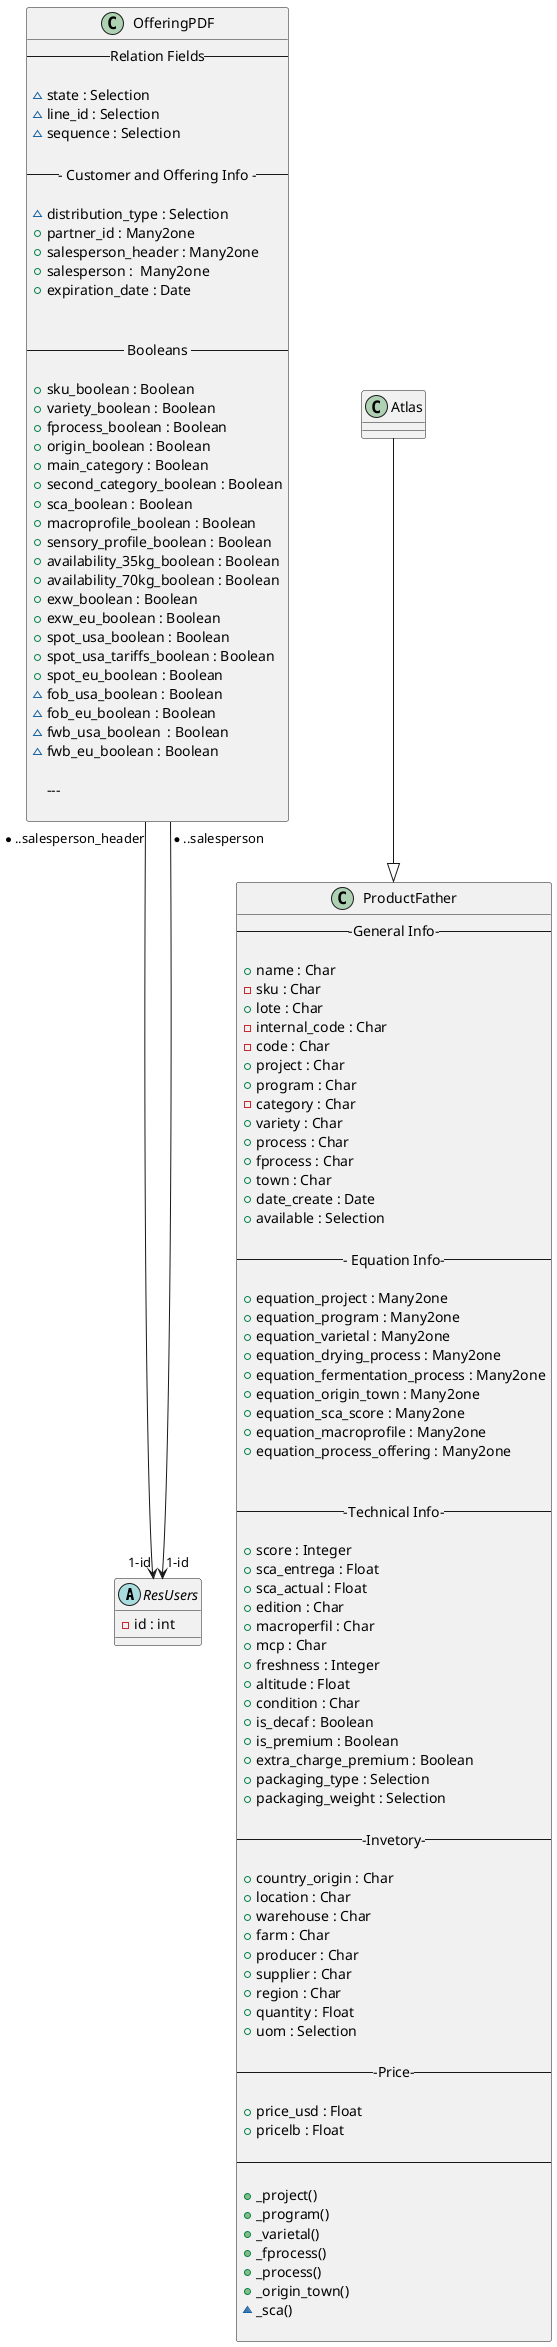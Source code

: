 @startuml offering

' Mi orden de variables simepre seguira de ahora en adelante de esta formam
' Codigo
' Proyecto
' Programa o Categoria
' Variedad
' Procesos o procesos 
' Orgien
' Categorias de Portafolio
' Sca
' macroperfil
' sensory
' disponibilidad
' precios


abstract class ResUsers{
    - id : int
}


class OfferingPDF {
    ----Relation Fields----

    ~ state : Selection
    ~ line_id : Selection
    ~ sequence : Selection

    --- Customer and Offering Info ---

    ~ distribution_type : Selection
    + partner_id : Many2one
    + salesperson_header : Many2one
    + salesperson :  Many2one
    + expiration_date : Date 


    ---- Booleans ----

    + sku_boolean : Boolean
    + variety_boolean : Boolean
    + fprocess_boolean : Boolean
    + origin_boolean : Boolean
    + main_category : Boolean
    + second_category_boolean : Boolean
    + sca_boolean : Boolean
    + macroprofile_boolean : Boolean
    + sensory_profile_boolean : Boolean
    + availability_35kg_boolean : Boolean
    + availability_70kg_boolean : Boolean
    + exw_boolean : Boolean
    + exw_eu_boolean : Boolean
    + spot_usa_boolean : Boolean 
    + spot_usa_tariffs_boolean : Boolean
    + spot_eu_boolean : Boolean
    ~ fob_usa_boolean : Boolean 
    ~ fob_eu_boolean : Boolean 
    ~ fwb_usa_boolean  : Boolean
    ~ fwb_eu_boolean : Boolean

    ---     

}

OfferingPDF "*..salesperson_header" --> "1-id" ResUsers 
OfferingPDF "*..salesperson" --> "1-id" ResUsers  


class   ProductFather{
    ---General Info---

    + name : Char
    - sku : Char
    + lote : Char
    - internal_code : Char
    - code : Char
    + project : Char 
    + program : Char
    - category : Char
    + variety : Char
    + process : Char
    + fprocess : Char
    + town : Char
    + date_create : Date
    + available : Selection

    --- Equation Info---

    + equation_project : Many2one
    + equation_program : Many2one
    + equation_varietal : Many2one
    + equation_drying_process : Many2one
    + equation_fermentation_process : Many2one
    + equation_origin_town : Many2one
    + equation_sca_score : Many2one
    + equation_macroprofile : Many2one
    + equation_process_offering : Many2one


    ---Technical Info---

    + score : Integer 
    + sca_entrega : Float 
    + sca_actual : Float 
    + edition : Char 
    + macroperfil : Char 
    + mcp : Char
    + freshness : Integer
    + altitude : Float
    + condition : Char 
    + is_decaf : Boolean 
    + is_premium : Boolean
    + extra_charge_premium : Boolean
    + packaging_type : Selection
    + packaging_weight : Selection 

    ---Invetory---

    + country_origin : Char
    + location : Char
    + warehouse : Char
    + farm : Char
    + producer : Char
    + supplier : Char
    + region : Char 
    + quantity : Float
    + uom : Selection 

    ---Price---

    + price_usd : Float  
    + pricelb : Float 

    ----

    + _project()
    + _program()
    + _varietal()
    + _fprocess()
    + _process()
    + _origin_town()
    ~ _sca()

}

class Atlas{

}

Atlas --|> ProductFather

@enduml